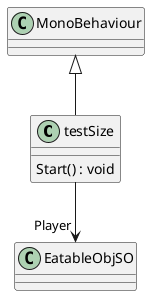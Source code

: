 @startuml
class testSize {
    Start() : void
}
MonoBehaviour <|-- testSize
testSize --> "Player" EatableObjSO
@enduml
